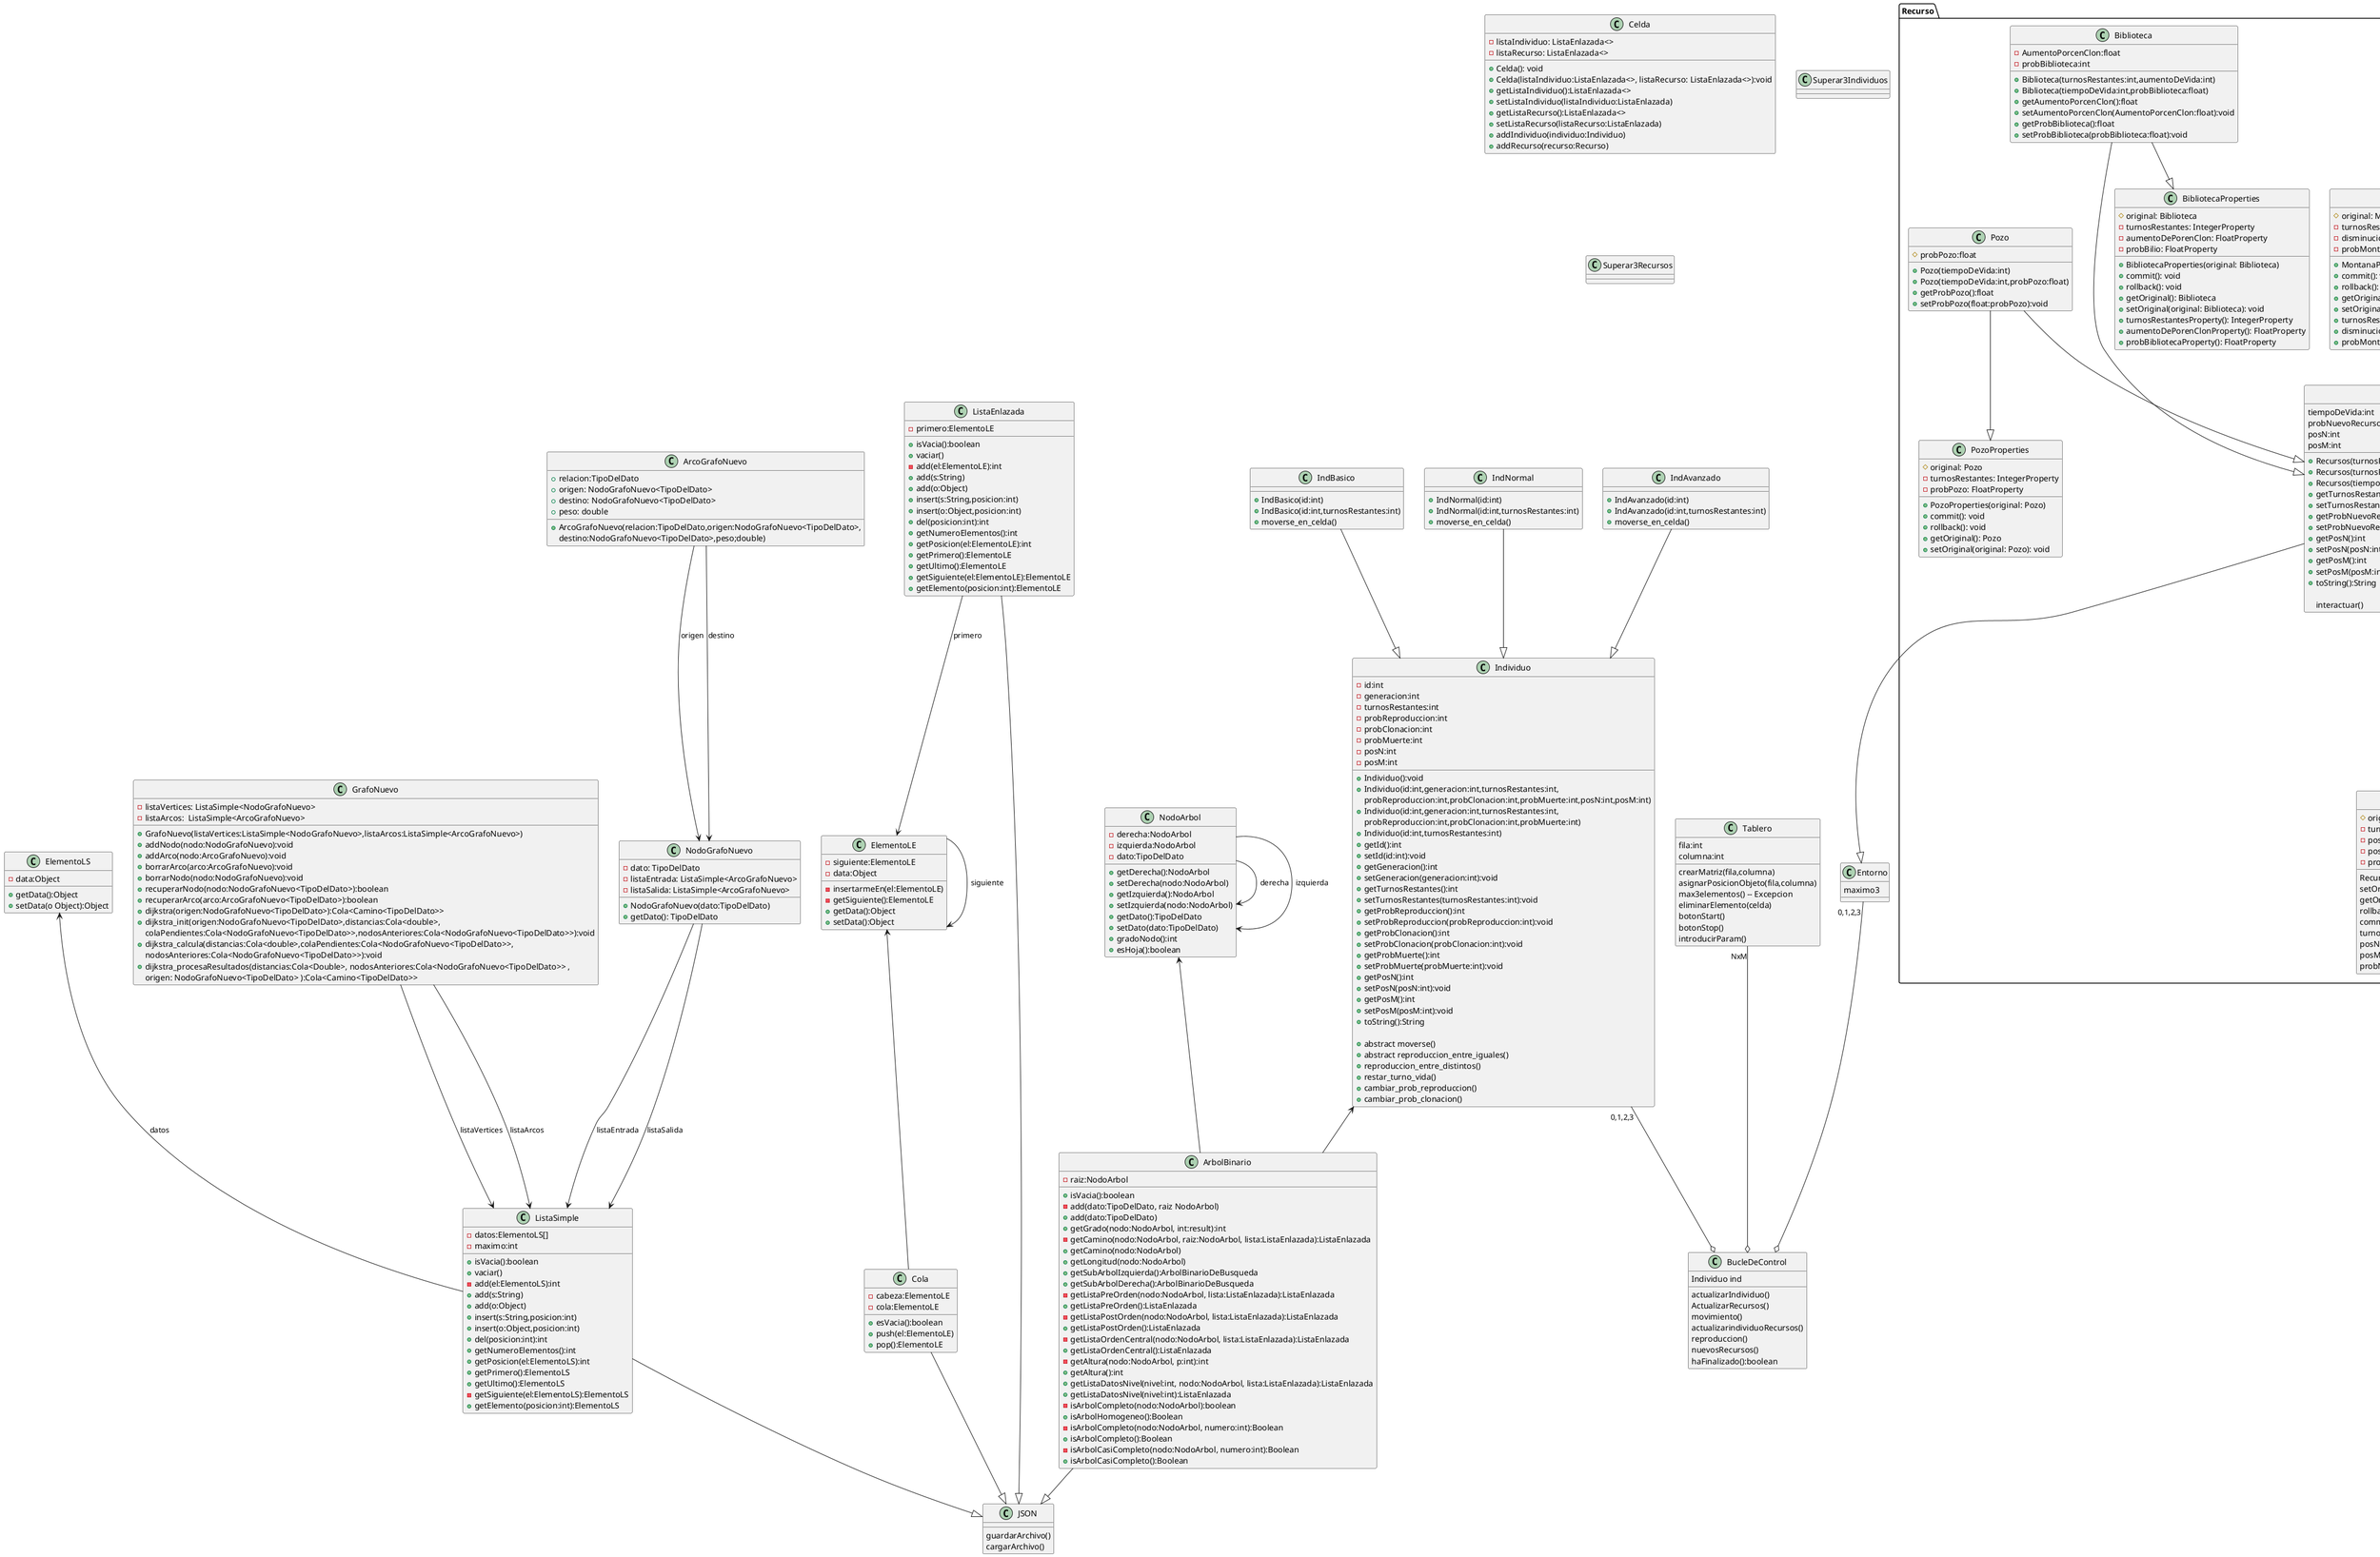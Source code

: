 @startuml
'https://plantuml.com/object-diagram

class Tablero{
fila:int
columna:int
crearMatriz(fila,columna)
asignarPosicionObjeto(fila,columna)
max3elementos() -- Excepcion
eliminarElemento(celda)
botonStart()
botonStop()
introducirParam()
}
class JSON{
guardarArchivo()
cargarArchivo()
}
class BucleDeControl {
Individuo ind
actualizarIndividuo()
ActualizarRecursos()
movimiento()
actualizarindividuoRecursos()
reproduccion()
nuevosRecursos()
haFinalizado():boolean
}

class Individuo{
-id:int
-generacion:int
-turnosRestantes:int
-probReproduccion:int
-probClonacion:int
-probMuerte:int
-posN:int
-posM:int
+Individuo():void
+Individuo(id:int,generacion:int,turnosRestantes:int,
probReproduccion:int,probClonacion:int,probMuerte:int,posN:int,posM:int)
+Individuo(id:int,generacion:int,turnosRestantes:int,
          probReproduccion:int,probClonacion:int,probMuerte:int)
+Individuo(id:int,turnosRestantes:int)
+getId():int
+setId(id:int):void
+getGeneracion():int
+setGeneracion(generacion:int):void
+getTurnosRestantes():int
+setTurnosRestantes(turnosRestantes:int):void
+getProbReproduccion():int
+setProbReproduccion(probReproduccion:int):void
+getProbClonacion():int
+setProbClonacion(probClonacion:int):void
+getProbMuerte():int
+setProbMuerte(probMuerte:int):void
+getPosN():int
+setPosN(posN:int):void
+getPosM():int
+setPosM(posM:int):void
+toString():String

+abstract moverse()
+abstract reproduccion_entre_iguales()
+reproduccion_entre_distintos()
+restar_turno_vida()
+cambiar_prob_reproduccion()
+cambiar_prob_clonacion()
}
class IndBasico{
+IndBasico(id:int)
+IndBasico(id:int,turnosRestantes:int)
+moverse_en_celda()
}
class IndNormal{
+IndNormal(id:int)
+IndNormal(id:int,turnosRestantes:int)
+moverse_en_celda()
}
class IndAvanzado{
+IndAvanzado(id:int)
+IndAvanzado(id:int,turnosRestantes:int)
+moverse_en_celda()
}



class ArbolBinario{
-raiz:NodoArbol
+isVacia():boolean
-add(dato:TipoDelDato, raiz NodoArbol)
+add(dato:TipoDelDato)
+getGrado(nodo:NodoArbol, int:result):int
-getCamino(nodo:NodoArbol, raiz:NodoArbol, lista:ListaEnlazada):ListaEnlazada
+getCamino(nodo:NodoArbol)
+getLongitud(nodo:NodoArbol)
+getSubArbolIzquierda():ArbolBinarioDeBusqueda
+getSubArbolDerecha():ArbolBinarioDeBusqueda
-getListaPreOrden(nodo:NodoArbol, lista:ListaEnlazada):ListaEnlazada
+getListaPreOrden():ListaEnlazada
-getListaPostOrden(nodo:NodoArbol, lista:ListaEnlazada):ListaEnlazada
+getListaPostOrden():ListaEnlazada
-getListaOrdenCentral(nodo:NodoArbol, lista:ListaEnlazada):ListaEnlazada
+getListaOrdenCentral():ListaEnlazada
-getAltura(nodo:NodoArbol, p:int):int
+getAltura():int
+getListaDatosNivel(nivel:int, nodo:NodoArbol, lista:ListaEnlazada):ListaEnlazada
+getListaDatosNivel(nivel:int):ListaEnlazada
-isArbolCompleto(nodo:NodoArbol):boolean
+isArbolHomogeneo():Boolean
-isArbolCompleto(nodo:NodoArbol, numero:int):Boolean
+isArbolCompleto():Boolean
-isArbolCasiCompleto(nodo:NodoArbol, numero:int):Boolean
+isArbolCasiCompleto():Boolean
}
NodoArbol --> NodoArbol:derecha
NodoArbol --> NodoArbol:izquierda

class NodoArbol{
-derecha:NodoArbol
-izquierda:NodoArbol
-dato:TipoDelDato
+getDerecha():NodoArbol
+setDerecha(nodo:NodoArbol)
+getIzquierda():NodoArbol
+setIzquierda(nodo:NodoArbol)
+getDato():TipoDelDato
+setDato(dato:TipoDelDato)
+gradoNodo():int
+esHoja():boolean
}



class NodoGrafoNuevo{
-dato: TipoDelDato
-listaEntrada: ListaSimple<ArcoGrafoNuevo>
-listaSalida: ListaSimple<ArcoGrafoNuevo>
+NodoGrafoNuevo(dato:TipoDelDato)
+getDato(): TipoDelDato
}
class ArcoGrafoNuevo{
+relacion:TipoDelDato
+origen: NodoGrafoNuevo<TipoDelDato>
+destino: NodoGrafoNuevo<TipoDelDato>
+peso: double
+ArcoGrafoNuevo(relacion:TipoDelDato,origen:NodoGrafoNuevo<TipoDelDato>,
destino:NodoGrafoNuevo<TipoDelDato>,peso;double)
}

class GrafoNuevo{
-listaVertices: ListaSimple<NodoGrafoNuevo>
-listaArcos:  ListaSimple<ArcoGrafoNuevo>

+GrafoNuevo(listaVertices:ListaSimple<NodoGrafoNuevo>,listaArcos:ListaSimple<ArcoGrafoNuevo>)
+addNodo(nodo:NodoGrafoNuevo):void
+addArco(nodo:ArcoGrafoNuevo):void
+borrarArco(arco:ArcoGrafoNuevo):void
+borrarNodo(nodo:NodoGrafoNuevo):void
+recuperarNodo(nodo:NodoGrafoNuevo<TipoDelDato>):boolean
+recuperarArco(arco:ArcoGrafoNuevo<TipoDelDato>):boolean
+dijkstra(origen:NodoGrafoNuevo<TipoDelDato>):Cola<Camino<TipoDelDato>>
+dijkstra_init(origen:NodoGrafoNuevo<TipoDelDato>,distancias:Cola<double>,
colaPendientes:Cola<NodoGrafoNuevo<TipoDelDato>>,nodosAnteriores:Cola<NodoGrafoNuevo<TipoDelDato>>):void
+dijkstra_calcula(distancias:Cola<double>,colaPendientes:Cola<NodoGrafoNuevo<TipoDelDato>>,
nodosAnteriores:Cola<NodoGrafoNuevo<TipoDelDato>>):void
+dijkstra_procesaResultados(distancias:Cola<Double>, nodosAnteriores:Cola<NodoGrafoNuevo<TipoDelDato>> ,
origen: NodoGrafoNuevo<TipoDelDato> ):Cola<Camino<TipoDelDato>>
}




class ListaSimple {
-datos:ElementoLS[]
-maximo:int
+isVacia():boolean
+vaciar()
-add(el:ElementoLS):int
+add(s:String)
+add(o:Object)
+insert(s:String,posicion:int)
+insert(o:Object,posicion:int)
+del(posicion:int):int
+getNumeroElementos():int
+getPosicion(el:ElementoLS):int
+getPrimero():ElementoLS
+getUltimo():ElementoLS
-getSiguiente(el:ElementoLS):ElementoLS
+getElemento(posicion:int):ElementoLS
}

class ElementoLS {
-data:Object
+getData():Object
+setData(o Object):Object
}

ElementoLS <-- ListaSimple: datos

class ListaEnlazada {
-primero:ElementoLE
+isVacia():boolean
+vaciar()
-add(el:ElementoLE):int
+add(s:String)
+add(o:Object)
+insert(s:String,posicion:int)
+insert(o:Object,posicion:int)
+del(posicion:int):int
+getNumeroElementos():int
+getPosicion(el:ElementoLE):int
+getPrimero():ElementoLE
+getUltimo():ElementoLE
+getSiguiente(el:ElementoLE):ElementoLE
+getElemento(posicion:int):ElementoLE
}

class ElementoLE {
-siguiente:ElementoLE
-data:Object
-insertarmeEn(el:ElementoLE)
-getSiguiente():ElementoLE
+getData():Object
+setData():Object
}

ListaEnlazada --> ElementoLE:primero
ElementoLE --> ElementoLE:siguiente


class Cola{
-cabeza:ElementoLE
-cola:ElementoLE
+esVacia():boolean
+push(el:ElementoLE)
+pop():ElementoLE
}



class Entorno {
maximo3
}

package Recurso{
abstract class Recursos{
tiempoDeVida:int
probNuevoRecurso:int
posN:int
posM:int
+Recursos(turnosRestantes:int,posN:int,posM:int,probNuevoRecurso:int)
+Recursos(turnosRestantes:int,posN:int,posM:int)
+Recursos(tiempoDeVida:int)
+getTurnosRestantes():int
+setTurnosRestantes(turnosRestantes:int):void
+getProbNuevoRecurso():float
+setProbNuevoRecurso(probNuevoRecurso:float):void
+getPosN():int
+setPosN(posN:int):void
+getPosM():int
+setPosM(posM:int):void
+toString():String

interactuar()
}
class RecursosProperties{
#original:Recursos
- turnosRestantes:IntegerProperty
- posN:IntegerProperty
- posM:IntegerProperty
- probNuevoRecurso: FloatProperty
RecursosProperties(original:Recursos)
setOriginal(original: Recursos):void
getOriginal():Recursos
rollback():void
commit():void
turnosRestantesProperty():Property<Number>
posNProperty():Property<Number>
posMProperty():Property<Number>
probNuevoRecurso():Property<Number>
}
Recursos--|>RecursosProperties
class Agua{
-probAgua:float
-aumentoDeVida
+Agua(turnosRestantes:int,aumentoDeVida:int)
+Agua(tiempoDeVida:int,probAgua:float)
+getAumentoDeVida():int
+setAumentoDeVida(aumentoDeVida:int):void
+getProbAgua():float
+setProbAgua(probAgua:float):void
}
class AguaProperties {
#originalAgua: Agua
-turnosRestantes: IntegerProperty
-aumentoDeVida: IntegerProperty
-probAgua: FloatProperty
+AguaProperties(original: Agua)
+commit(): void
+rollback(): void
+getOriginalAgua(): Agua
+setOriginalAgua(originalAgua: Agua): void
+turnosRestantesProperty(): IntegerProperty
+aumentoDeVidaProperty(): IntegerProperty
+probAguaProperty(): FloatProperty
}
Agua --|> AguaProperties
class Comida{
-aumentoDeVida:int
-probComida:float
+Comida(tiempoDeVida:int,probComida:float)
+Comida(turnosRestantes:int,aumentoDeVida:int)
+getAumentoDeVida():int
+setAumentoDeVida(aumentoDeVida:int):void
+getAumentoDeVida():int
+setAumentoDeVida(aumentoDeVida:int):void
}
class ComidaProperties {
#original: Comida
-turnosRestantes: IntegerProperty
-aumentoDeVida: IntegerProperty
-probComida: FloatProperty
+ComidaProperties(original: Comida)
+commit(): void
+rollback(): void
+getOriginal(): Comida
+setOriginal(original: Comida): void
+turnosRestantesProperty(): IntegerProperty
+aumentoDeVidaProperty(): IntegerProperty
+probComidaProperty(): FloatProperty
}
Comida <-- ComidaProperties
class Montana{
-disminucionDeVida
+Montana(tiempoDeVida:int,probMontana:int)
+Montana(turnosRestantes:int,disminucionDeVida:int)
+getDisminucionDeVida():int
+setDisminucionDeVida(DisminucionDeVida:int):void
+getProbMontana():float
+setProbMontana(probMontana:float):void
}
class MontanaProperties {
#original: Montana
-turnosRestantes: IntegerProperty
-disminucionDeVida: IntegerProperty
-probMontana: FloatProperty
+MontanaProperties(original: Montana)
+commit(): void
+rollback(): void
+getOriginal(): Montana
+setOriginal(original: Montana): void
+turnosRestantesProperty(): IntegerProperty
+disminucionDeVidaProperty(): IntegerProperty
+probMontanaProperty(): FloatProperty
}
Montana --|> MontanaProperties
class Tesoro{
-AumentoPorcenRep
-probTesoro
+Tesoro(turnosRestantes:int,aumentoDeVida:int)
+Tesoro(tiempoDeVida:int,probTesoro:float)
+getAumentoPorcenRep():float
+setAumentoPorcenRep(AumentoPorcenRep:float):void
+getProbTesoro():float
+setProbTesoro(probTesoro:float):void
}
class TesoroProperties {
#original: Tesoro
-turnosRestantes: IntegerProperty
-aumentoDePorcenRep: FloatProperty
-probTesoro: FloatProperty
+TesoroProperties(original: Tesoro)
+commit(): void
+rollback(): void
+getOriginal(): Tesoro
+setOriginal(original: Tesoro): void
+turnosRestantesProperty(): IntegerProperty
+aumentoDePorenRepProperty(): FloatProperty
+probTesoroProperty(): FloatProperty
}
Tesoro --|> TesoroProperties
class Biblioteca{
-AumentoPorcenClon:float
-probBiblioteca:int
+Biblioteca(turnosRestantes:int,aumentoDeVida:int)
+Biblioteca(tiempoDeVida:int,probBiblioteca:float)
+getAumentoPorcenClon():float
+setAumentoPorcenClon(AumentoPorcenClon:float):void
+getProbBiblioteca():float
+setProbBiblioteca(probBiblioteca:float):void
}
class BibliotecaProperties {
#original: Biblioteca
-turnosRestantes: IntegerProperty
-aumentoDePorenClon: FloatProperty
-probBilio: FloatProperty
+BibliotecaProperties(original: Biblioteca)
+commit(): void
+rollback(): void
+getOriginal(): Biblioteca
+setOriginal(original: Biblioteca): void
+turnosRestantesProperty(): IntegerProperty
+aumentoDePorenClonProperty(): FloatProperty
+probBibliotecaProperty(): FloatProperty
}
Biblioteca--|> BibliotecaProperties
class Pozo{
#probPozo:float
+Pozo(tiempoDeVida:int)
+Pozo(tiempoDeVida:int,probPozo:float)
+getProbPozo():float
+setProbPozo(float:probPozo):void
}
class PozoProperties {
# original: Pozo
- turnosRestantes: IntegerProperty
- probPozo: FloatProperty

+PozoProperties(original: Pozo)
+commit(): void
+rollback(): void
+getOriginal(): Pozo
+setOriginal(original: Pozo): void
}
Pozo --|> PozoProperties

}

Individuo "0,1,2,3" --o BucleDeControl
Entorno "0,1,2,3" --o BucleDeControl
Tablero "NxM" --o BucleDeControl


IndAvanzado --|> Individuo
IndBasico --|> Individuo
IndNormal --|> Individuo

Recursos --|> Entorno
Agua ---|> Recursos
Montana ---|> Recursos
Comida --|> Recursos
Tesoro --|> Recursos
Biblioteca ---|> Recursos
Pozo --|> Recursos

ElementoLE <-- Cola
NodoArbol <-- ArbolBinario
ArbolBinario --|> JSON
ListaEnlazada --|> JSON

Cola --|> JSON
Individuo <-- ArbolBinario
ListaSimple --|> JSON

NodoGrafoNuevo --> ListaSimple: listaSalida
NodoGrafoNuevo --> ListaSimple: listaEntrada

ArcoGrafoNuevo --> NodoGrafoNuevo: origen
ArcoGrafoNuevo --> NodoGrafoNuevo: destino

GrafoNuevo --> ListaSimple:listaVertices
GrafoNuevo --> ListaSimple:listaArcos





class Celda{
-listaIndividuo: ListaEnlazada<>
-listaRecurso: ListaEnlazada<>
+Celda(): void
+Celda(listaIndividuo:ListaEnlazada<>, listaRecurso: ListaEnlazada<>):void
+getListaIndividuo():ListaEnlazada<>
+setListaIndividuo(listaIndividuo:ListaEnlazada)
+getListaRecurso():ListaEnlazada<>
+setListaRecurso(listaRecurso:ListaEnlazada)
+addIndividuo(individuo:Individuo)
+addRecurso(recurso:Recurso)
}

class Superar3Individuos{}
class Superar3Recursos{}




@enduml
